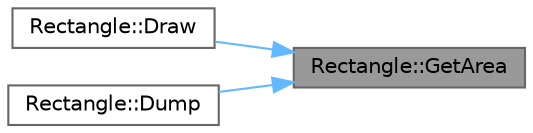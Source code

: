 digraph "Rectangle::GetArea"
{
 // LATEX_PDF_SIZE
  bgcolor="transparent";
  edge [fontname=Helvetica,fontsize=10,labelfontname=Helvetica,labelfontsize=10];
  node [fontname=Helvetica,fontsize=10,shape=box,height=0.2,width=0.4];
  rankdir="RL";
  Node1 [label="Rectangle::GetArea",height=0.2,width=0.4,color="gray40", fillcolor="grey60", style="filled", fontcolor="black",tooltip="get the area of the object"];
  Node1 -> Node2 [dir="back",color="steelblue1",style="solid"];
  Node2 [label="Rectangle::Draw",height=0.2,width=0.4,color="grey40", fillcolor="white", style="filled",URL="$class_rectangle.html#a5ed6e7c001392ee03e1413a3c3a66dfd",tooltip="draw the object"];
  Node1 -> Node3 [dir="back",color="steelblue1",style="solid"];
  Node3 [label="Rectangle::Dump",height=0.2,width=0.4,color="grey40", fillcolor="white", style="filled",URL="$class_rectangle.html#a0dafa5772765545f3100655168b04dc7",tooltip="for debugging: all about the object"];
}
